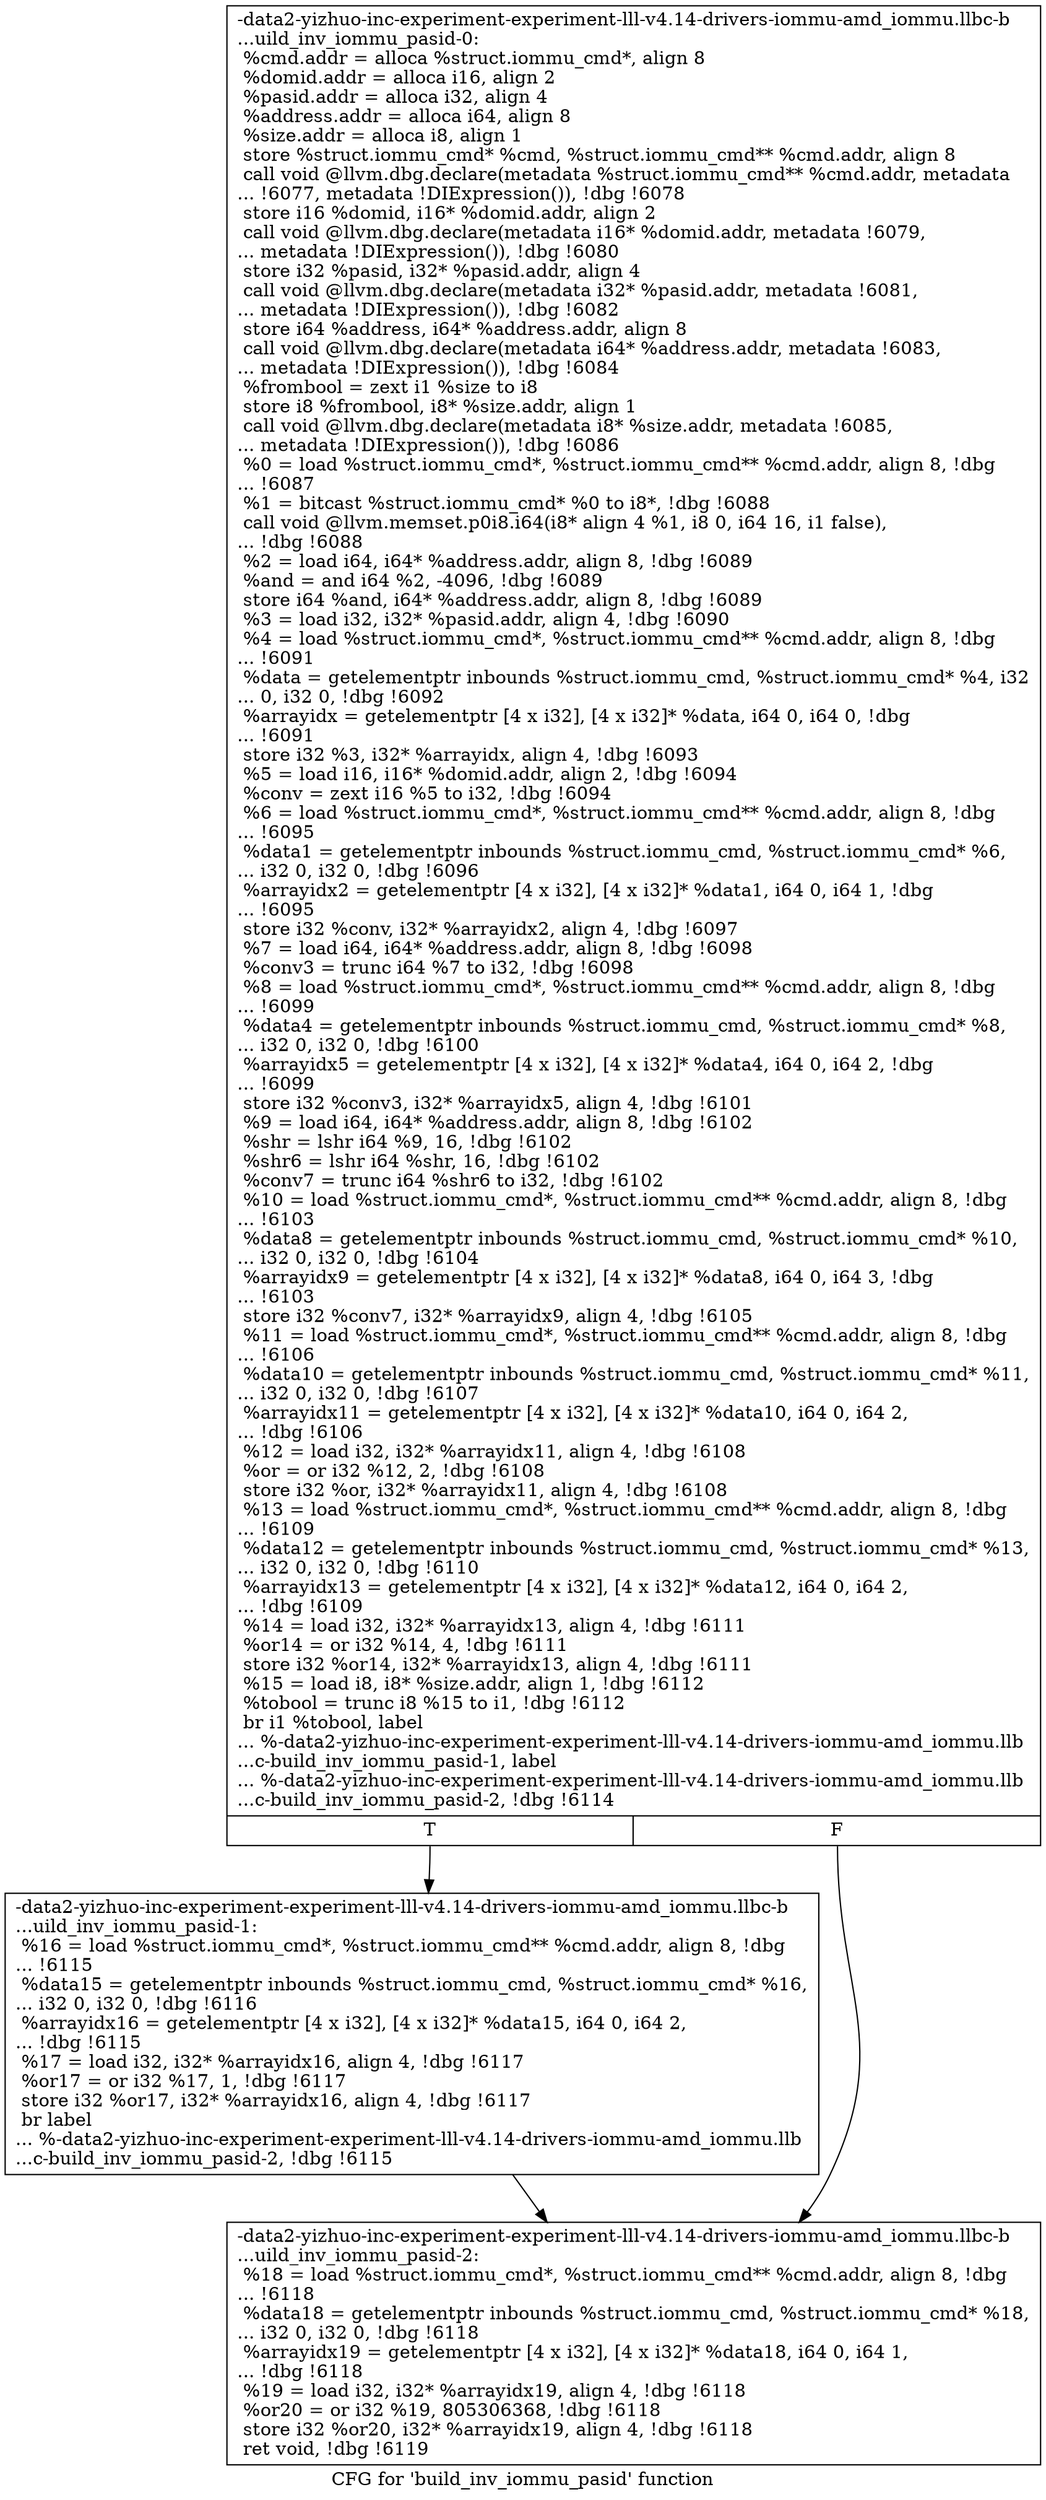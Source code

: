 digraph "CFG for 'build_inv_iommu_pasid' function" {
	label="CFG for 'build_inv_iommu_pasid' function";

	Node0x561b94994cb0 [shape=record,label="{-data2-yizhuo-inc-experiment-experiment-lll-v4.14-drivers-iommu-amd_iommu.llbc-b\l...uild_inv_iommu_pasid-0:\l  %cmd.addr = alloca %struct.iommu_cmd*, align 8\l  %domid.addr = alloca i16, align 2\l  %pasid.addr = alloca i32, align 4\l  %address.addr = alloca i64, align 8\l  %size.addr = alloca i8, align 1\l  store %struct.iommu_cmd* %cmd, %struct.iommu_cmd** %cmd.addr, align 8\l  call void @llvm.dbg.declare(metadata %struct.iommu_cmd** %cmd.addr, metadata\l... !6077, metadata !DIExpression()), !dbg !6078\l  store i16 %domid, i16* %domid.addr, align 2\l  call void @llvm.dbg.declare(metadata i16* %domid.addr, metadata !6079,\l... metadata !DIExpression()), !dbg !6080\l  store i32 %pasid, i32* %pasid.addr, align 4\l  call void @llvm.dbg.declare(metadata i32* %pasid.addr, metadata !6081,\l... metadata !DIExpression()), !dbg !6082\l  store i64 %address, i64* %address.addr, align 8\l  call void @llvm.dbg.declare(metadata i64* %address.addr, metadata !6083,\l... metadata !DIExpression()), !dbg !6084\l  %frombool = zext i1 %size to i8\l  store i8 %frombool, i8* %size.addr, align 1\l  call void @llvm.dbg.declare(metadata i8* %size.addr, metadata !6085,\l... metadata !DIExpression()), !dbg !6086\l  %0 = load %struct.iommu_cmd*, %struct.iommu_cmd** %cmd.addr, align 8, !dbg\l... !6087\l  %1 = bitcast %struct.iommu_cmd* %0 to i8*, !dbg !6088\l  call void @llvm.memset.p0i8.i64(i8* align 4 %1, i8 0, i64 16, i1 false),\l... !dbg !6088\l  %2 = load i64, i64* %address.addr, align 8, !dbg !6089\l  %and = and i64 %2, -4096, !dbg !6089\l  store i64 %and, i64* %address.addr, align 8, !dbg !6089\l  %3 = load i32, i32* %pasid.addr, align 4, !dbg !6090\l  %4 = load %struct.iommu_cmd*, %struct.iommu_cmd** %cmd.addr, align 8, !dbg\l... !6091\l  %data = getelementptr inbounds %struct.iommu_cmd, %struct.iommu_cmd* %4, i32\l... 0, i32 0, !dbg !6092\l  %arrayidx = getelementptr [4 x i32], [4 x i32]* %data, i64 0, i64 0, !dbg\l... !6091\l  store i32 %3, i32* %arrayidx, align 4, !dbg !6093\l  %5 = load i16, i16* %domid.addr, align 2, !dbg !6094\l  %conv = zext i16 %5 to i32, !dbg !6094\l  %6 = load %struct.iommu_cmd*, %struct.iommu_cmd** %cmd.addr, align 8, !dbg\l... !6095\l  %data1 = getelementptr inbounds %struct.iommu_cmd, %struct.iommu_cmd* %6,\l... i32 0, i32 0, !dbg !6096\l  %arrayidx2 = getelementptr [4 x i32], [4 x i32]* %data1, i64 0, i64 1, !dbg\l... !6095\l  store i32 %conv, i32* %arrayidx2, align 4, !dbg !6097\l  %7 = load i64, i64* %address.addr, align 8, !dbg !6098\l  %conv3 = trunc i64 %7 to i32, !dbg !6098\l  %8 = load %struct.iommu_cmd*, %struct.iommu_cmd** %cmd.addr, align 8, !dbg\l... !6099\l  %data4 = getelementptr inbounds %struct.iommu_cmd, %struct.iommu_cmd* %8,\l... i32 0, i32 0, !dbg !6100\l  %arrayidx5 = getelementptr [4 x i32], [4 x i32]* %data4, i64 0, i64 2, !dbg\l... !6099\l  store i32 %conv3, i32* %arrayidx5, align 4, !dbg !6101\l  %9 = load i64, i64* %address.addr, align 8, !dbg !6102\l  %shr = lshr i64 %9, 16, !dbg !6102\l  %shr6 = lshr i64 %shr, 16, !dbg !6102\l  %conv7 = trunc i64 %shr6 to i32, !dbg !6102\l  %10 = load %struct.iommu_cmd*, %struct.iommu_cmd** %cmd.addr, align 8, !dbg\l... !6103\l  %data8 = getelementptr inbounds %struct.iommu_cmd, %struct.iommu_cmd* %10,\l... i32 0, i32 0, !dbg !6104\l  %arrayidx9 = getelementptr [4 x i32], [4 x i32]* %data8, i64 0, i64 3, !dbg\l... !6103\l  store i32 %conv7, i32* %arrayidx9, align 4, !dbg !6105\l  %11 = load %struct.iommu_cmd*, %struct.iommu_cmd** %cmd.addr, align 8, !dbg\l... !6106\l  %data10 = getelementptr inbounds %struct.iommu_cmd, %struct.iommu_cmd* %11,\l... i32 0, i32 0, !dbg !6107\l  %arrayidx11 = getelementptr [4 x i32], [4 x i32]* %data10, i64 0, i64 2,\l... !dbg !6106\l  %12 = load i32, i32* %arrayidx11, align 4, !dbg !6108\l  %or = or i32 %12, 2, !dbg !6108\l  store i32 %or, i32* %arrayidx11, align 4, !dbg !6108\l  %13 = load %struct.iommu_cmd*, %struct.iommu_cmd** %cmd.addr, align 8, !dbg\l... !6109\l  %data12 = getelementptr inbounds %struct.iommu_cmd, %struct.iommu_cmd* %13,\l... i32 0, i32 0, !dbg !6110\l  %arrayidx13 = getelementptr [4 x i32], [4 x i32]* %data12, i64 0, i64 2,\l... !dbg !6109\l  %14 = load i32, i32* %arrayidx13, align 4, !dbg !6111\l  %or14 = or i32 %14, 4, !dbg !6111\l  store i32 %or14, i32* %arrayidx13, align 4, !dbg !6111\l  %15 = load i8, i8* %size.addr, align 1, !dbg !6112\l  %tobool = trunc i8 %15 to i1, !dbg !6112\l  br i1 %tobool, label\l... %-data2-yizhuo-inc-experiment-experiment-lll-v4.14-drivers-iommu-amd_iommu.llb\l...c-build_inv_iommu_pasid-1, label\l... %-data2-yizhuo-inc-experiment-experiment-lll-v4.14-drivers-iommu-amd_iommu.llb\l...c-build_inv_iommu_pasid-2, !dbg !6114\l|{<s0>T|<s1>F}}"];
	Node0x561b94994cb0:s0 -> Node0x561b9499d830;
	Node0x561b94994cb0:s1 -> Node0x561b9499d880;
	Node0x561b9499d830 [shape=record,label="{-data2-yizhuo-inc-experiment-experiment-lll-v4.14-drivers-iommu-amd_iommu.llbc-b\l...uild_inv_iommu_pasid-1: \l  %16 = load %struct.iommu_cmd*, %struct.iommu_cmd** %cmd.addr, align 8, !dbg\l... !6115\l  %data15 = getelementptr inbounds %struct.iommu_cmd, %struct.iommu_cmd* %16,\l... i32 0, i32 0, !dbg !6116\l  %arrayidx16 = getelementptr [4 x i32], [4 x i32]* %data15, i64 0, i64 2,\l... !dbg !6115\l  %17 = load i32, i32* %arrayidx16, align 4, !dbg !6117\l  %or17 = or i32 %17, 1, !dbg !6117\l  store i32 %or17, i32* %arrayidx16, align 4, !dbg !6117\l  br label\l... %-data2-yizhuo-inc-experiment-experiment-lll-v4.14-drivers-iommu-amd_iommu.llb\l...c-build_inv_iommu_pasid-2, !dbg !6115\l}"];
	Node0x561b9499d830 -> Node0x561b9499d880;
	Node0x561b9499d880 [shape=record,label="{-data2-yizhuo-inc-experiment-experiment-lll-v4.14-drivers-iommu-amd_iommu.llbc-b\l...uild_inv_iommu_pasid-2: \l  %18 = load %struct.iommu_cmd*, %struct.iommu_cmd** %cmd.addr, align 8, !dbg\l... !6118\l  %data18 = getelementptr inbounds %struct.iommu_cmd, %struct.iommu_cmd* %18,\l... i32 0, i32 0, !dbg !6118\l  %arrayidx19 = getelementptr [4 x i32], [4 x i32]* %data18, i64 0, i64 1,\l... !dbg !6118\l  %19 = load i32, i32* %arrayidx19, align 4, !dbg !6118\l  %or20 = or i32 %19, 805306368, !dbg !6118\l  store i32 %or20, i32* %arrayidx19, align 4, !dbg !6118\l  ret void, !dbg !6119\l}"];
}
